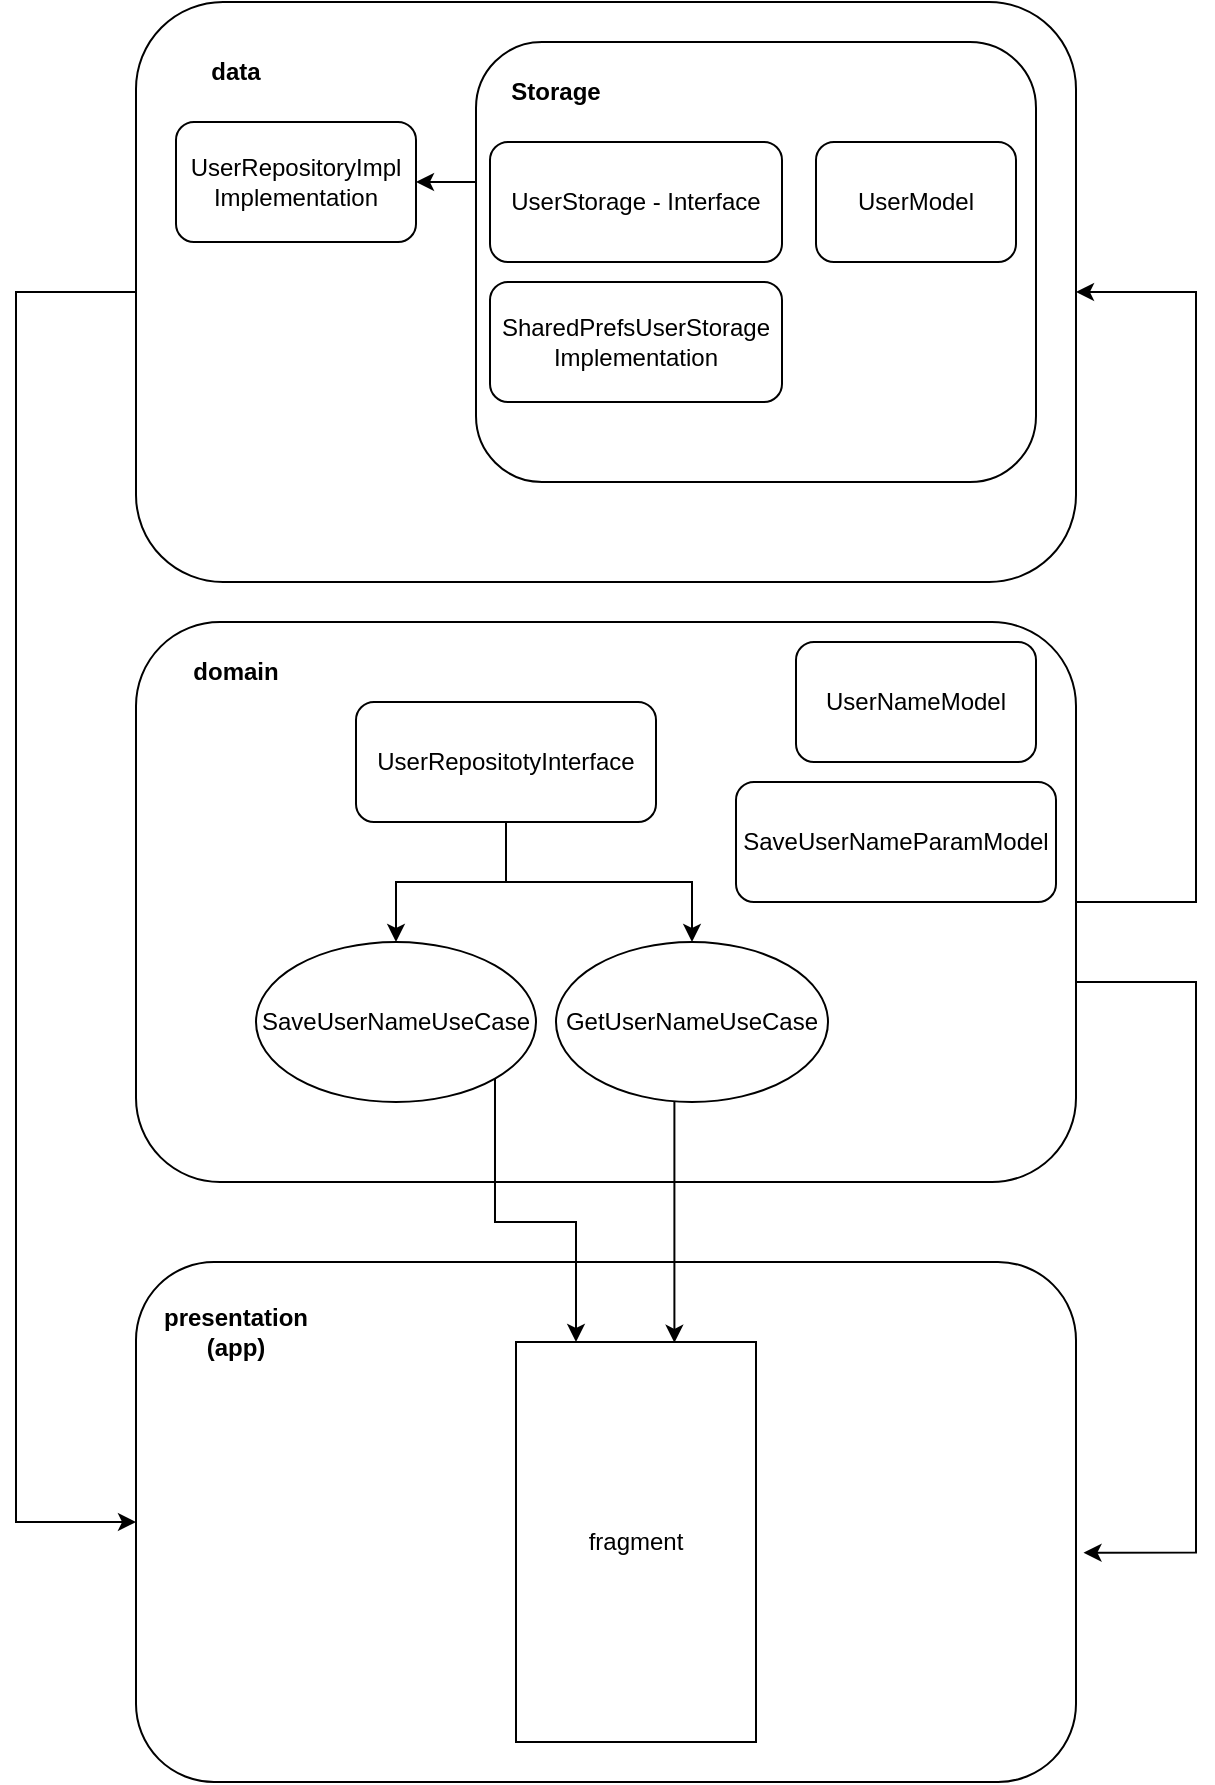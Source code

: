 <mxfile version="18.0.6" type="device"><diagram id="hmRK9WhGD0vo-dX6U3IX" name="Page-1"><mxGraphModel dx="1221" dy="682" grid="1" gridSize="10" guides="1" tooltips="1" connect="1" arrows="1" fold="1" page="1" pageScale="1" pageWidth="827" pageHeight="1169" math="0" shadow="0"><root><mxCell id="0"/><mxCell id="1" parent="0"/><mxCell id="1-xzrzRThRj3Dxiqd9DT-29" style="edgeStyle=orthogonalEdgeStyle;rounded=0;orthogonalLoop=1;jettySize=auto;html=1;entryX=0;entryY=0.5;entryDx=0;entryDy=0;" edge="1" parent="1" source="1-xzrzRThRj3Dxiqd9DT-1" target="1-xzrzRThRj3Dxiqd9DT-17"><mxGeometry relative="1" as="geometry"><Array as="points"><mxPoint x="70" y="185"/><mxPoint x="70" y="800"/></Array></mxGeometry></mxCell><mxCell id="1-xzrzRThRj3Dxiqd9DT-1" value="" style="rounded=1;whiteSpace=wrap;html=1;" vertex="1" parent="1"><mxGeometry x="130" y="40" width="470" height="290" as="geometry"/></mxCell><mxCell id="1-xzrzRThRj3Dxiqd9DT-30" style="edgeStyle=orthogonalEdgeStyle;rounded=0;orthogonalLoop=1;jettySize=auto;html=1;entryX=1;entryY=0.5;entryDx=0;entryDy=0;exitX=1;exitY=0.5;exitDx=0;exitDy=0;" edge="1" parent="1" source="1-xzrzRThRj3Dxiqd9DT-8" target="1-xzrzRThRj3Dxiqd9DT-1"><mxGeometry relative="1" as="geometry"><mxPoint x="690" y="440" as="sourcePoint"/><Array as="points"><mxPoint x="660" y="490"/><mxPoint x="660" y="185"/></Array></mxGeometry></mxCell><mxCell id="1-xzrzRThRj3Dxiqd9DT-31" style="edgeStyle=orthogonalEdgeStyle;rounded=0;orthogonalLoop=1;jettySize=auto;html=1;entryX=1.008;entryY=0.559;entryDx=0;entryDy=0;entryPerimeter=0;" edge="1" parent="1" source="1-xzrzRThRj3Dxiqd9DT-8" target="1-xzrzRThRj3Dxiqd9DT-17"><mxGeometry relative="1" as="geometry"><mxPoint x="630" y="520" as="sourcePoint"/><Array as="points"><mxPoint x="660" y="530"/><mxPoint x="660" y="815"/></Array></mxGeometry></mxCell><mxCell id="1-xzrzRThRj3Dxiqd9DT-8" value="" style="rounded=1;whiteSpace=wrap;html=1;" vertex="1" parent="1"><mxGeometry x="130" y="350" width="470" height="280" as="geometry"/></mxCell><mxCell id="1-xzrzRThRj3Dxiqd9DT-17" value="" style="rounded=1;whiteSpace=wrap;html=1;" vertex="1" parent="1"><mxGeometry x="130" y="670" width="470" height="260" as="geometry"/></mxCell><mxCell id="1-xzrzRThRj3Dxiqd9DT-2" value="&lt;b&gt;data&lt;/b&gt;" style="text;html=1;strokeColor=none;fillColor=none;align=center;verticalAlign=middle;whiteSpace=wrap;rounded=0;" vertex="1" parent="1"><mxGeometry x="150" y="60" width="60" height="30" as="geometry"/></mxCell><mxCell id="1-xzrzRThRj3Dxiqd9DT-3" value="UserRepositoryImpl&lt;br&gt;Implementation" style="rounded=1;whiteSpace=wrap;html=1;" vertex="1" parent="1"><mxGeometry x="150" y="100" width="120" height="60" as="geometry"/></mxCell><mxCell id="1-xzrzRThRj3Dxiqd9DT-35" style="edgeStyle=orthogonalEdgeStyle;rounded=0;orthogonalLoop=1;jettySize=auto;html=1;entryX=1;entryY=0.5;entryDx=0;entryDy=0;" edge="1" parent="1" source="1-xzrzRThRj3Dxiqd9DT-4" target="1-xzrzRThRj3Dxiqd9DT-3"><mxGeometry relative="1" as="geometry"><Array as="points"><mxPoint x="380" y="130"/><mxPoint x="380" y="130"/></Array></mxGeometry></mxCell><mxCell id="1-xzrzRThRj3Dxiqd9DT-4" value="" style="rounded=1;whiteSpace=wrap;html=1;" vertex="1" parent="1"><mxGeometry x="300" y="60" width="280" height="220" as="geometry"/></mxCell><mxCell id="1-xzrzRThRj3Dxiqd9DT-5" value="UserStorage - Interface" style="rounded=1;whiteSpace=wrap;html=1;" vertex="1" parent="1"><mxGeometry x="307" y="110" width="146" height="60" as="geometry"/></mxCell><mxCell id="1-xzrzRThRj3Dxiqd9DT-6" value="SharedPrefsUserStorage&lt;br&gt;Implementation" style="rounded=1;whiteSpace=wrap;html=1;" vertex="1" parent="1"><mxGeometry x="307" y="180" width="146" height="60" as="geometry"/></mxCell><mxCell id="1-xzrzRThRj3Dxiqd9DT-7" value="&lt;b&gt;Storage&lt;/b&gt;" style="text;html=1;strokeColor=none;fillColor=none;align=center;verticalAlign=middle;whiteSpace=wrap;rounded=0;" vertex="1" parent="1"><mxGeometry x="310" y="70" width="60" height="30" as="geometry"/></mxCell><mxCell id="1-xzrzRThRj3Dxiqd9DT-9" value="&lt;b&gt;domain&lt;/b&gt;" style="text;html=1;strokeColor=none;fillColor=none;align=center;verticalAlign=middle;whiteSpace=wrap;rounded=0;" vertex="1" parent="1"><mxGeometry x="150" y="360" width="60" height="30" as="geometry"/></mxCell><mxCell id="1-xzrzRThRj3Dxiqd9DT-10" value="UserNameModel" style="rounded=1;whiteSpace=wrap;html=1;" vertex="1" parent="1"><mxGeometry x="460" y="360" width="120" height="60" as="geometry"/></mxCell><mxCell id="1-xzrzRThRj3Dxiqd9DT-11" value="SaveUserNameParamModel" style="rounded=1;whiteSpace=wrap;html=1;" vertex="1" parent="1"><mxGeometry x="430" y="430" width="160" height="60" as="geometry"/></mxCell><mxCell id="1-xzrzRThRj3Dxiqd9DT-15" style="edgeStyle=orthogonalEdgeStyle;rounded=0;orthogonalLoop=1;jettySize=auto;html=1;" edge="1" parent="1" source="1-xzrzRThRj3Dxiqd9DT-12" target="1-xzrzRThRj3Dxiqd9DT-13"><mxGeometry relative="1" as="geometry"/></mxCell><mxCell id="1-xzrzRThRj3Dxiqd9DT-16" style="edgeStyle=orthogonalEdgeStyle;rounded=0;orthogonalLoop=1;jettySize=auto;html=1;entryX=0.5;entryY=0;entryDx=0;entryDy=0;" edge="1" parent="1" source="1-xzrzRThRj3Dxiqd9DT-12" target="1-xzrzRThRj3Dxiqd9DT-14"><mxGeometry relative="1" as="geometry"><mxPoint x="379" y="510" as="targetPoint"/></mxGeometry></mxCell><mxCell id="1-xzrzRThRj3Dxiqd9DT-12" value="UserRepositotyInterface" style="rounded=1;whiteSpace=wrap;html=1;" vertex="1" parent="1"><mxGeometry x="240" y="390" width="150" height="60" as="geometry"/></mxCell><mxCell id="1-xzrzRThRj3Dxiqd9DT-27" style="edgeStyle=orthogonalEdgeStyle;rounded=0;orthogonalLoop=1;jettySize=auto;html=1;exitX=1;exitY=1;exitDx=0;exitDy=0;entryX=0.25;entryY=0;entryDx=0;entryDy=0;" edge="1" parent="1" source="1-xzrzRThRj3Dxiqd9DT-13" target="1-xzrzRThRj3Dxiqd9DT-21"><mxGeometry relative="1" as="geometry"/></mxCell><mxCell id="1-xzrzRThRj3Dxiqd9DT-13" value="SaveUserNameUseCase" style="ellipse;whiteSpace=wrap;html=1;" vertex="1" parent="1"><mxGeometry x="190" y="510" width="140" height="80" as="geometry"/></mxCell><mxCell id="1-xzrzRThRj3Dxiqd9DT-28" style="edgeStyle=orthogonalEdgeStyle;rounded=0;orthogonalLoop=1;jettySize=auto;html=1;entryX=0.66;entryY=0.002;entryDx=0;entryDy=0;entryPerimeter=0;" edge="1" parent="1" source="1-xzrzRThRj3Dxiqd9DT-14" target="1-xzrzRThRj3Dxiqd9DT-21"><mxGeometry relative="1" as="geometry"><Array as="points"><mxPoint x="400" y="710"/></Array></mxGeometry></mxCell><mxCell id="1-xzrzRThRj3Dxiqd9DT-14" value="GetUserNameUseCase" style="ellipse;whiteSpace=wrap;html=1;" vertex="1" parent="1"><mxGeometry x="340" y="510" width="136" height="80" as="geometry"/></mxCell><mxCell id="1-xzrzRThRj3Dxiqd9DT-18" value="&lt;b&gt;presentation (app)&lt;br&gt;&lt;/b&gt;" style="text;html=1;strokeColor=none;fillColor=none;align=center;verticalAlign=middle;whiteSpace=wrap;rounded=0;" vertex="1" parent="1"><mxGeometry x="150" y="690" width="60" height="30" as="geometry"/></mxCell><mxCell id="1-xzrzRThRj3Dxiqd9DT-21" value="fragment" style="rounded=0;whiteSpace=wrap;html=1;" vertex="1" parent="1"><mxGeometry x="320" y="710" width="120" height="200" as="geometry"/></mxCell><mxCell id="1-xzrzRThRj3Dxiqd9DT-37" style="edgeStyle=orthogonalEdgeStyle;rounded=0;orthogonalLoop=1;jettySize=auto;html=1;exitX=0.5;exitY=1;exitDx=0;exitDy=0;" edge="1" parent="1" source="1-xzrzRThRj3Dxiqd9DT-2" target="1-xzrzRThRj3Dxiqd9DT-2"><mxGeometry relative="1" as="geometry"/></mxCell><mxCell id="1-xzrzRThRj3Dxiqd9DT-38" value="UserModel" style="rounded=1;whiteSpace=wrap;html=1;" vertex="1" parent="1"><mxGeometry x="470" y="110" width="100" height="60" as="geometry"/></mxCell></root></mxGraphModel></diagram></mxfile>